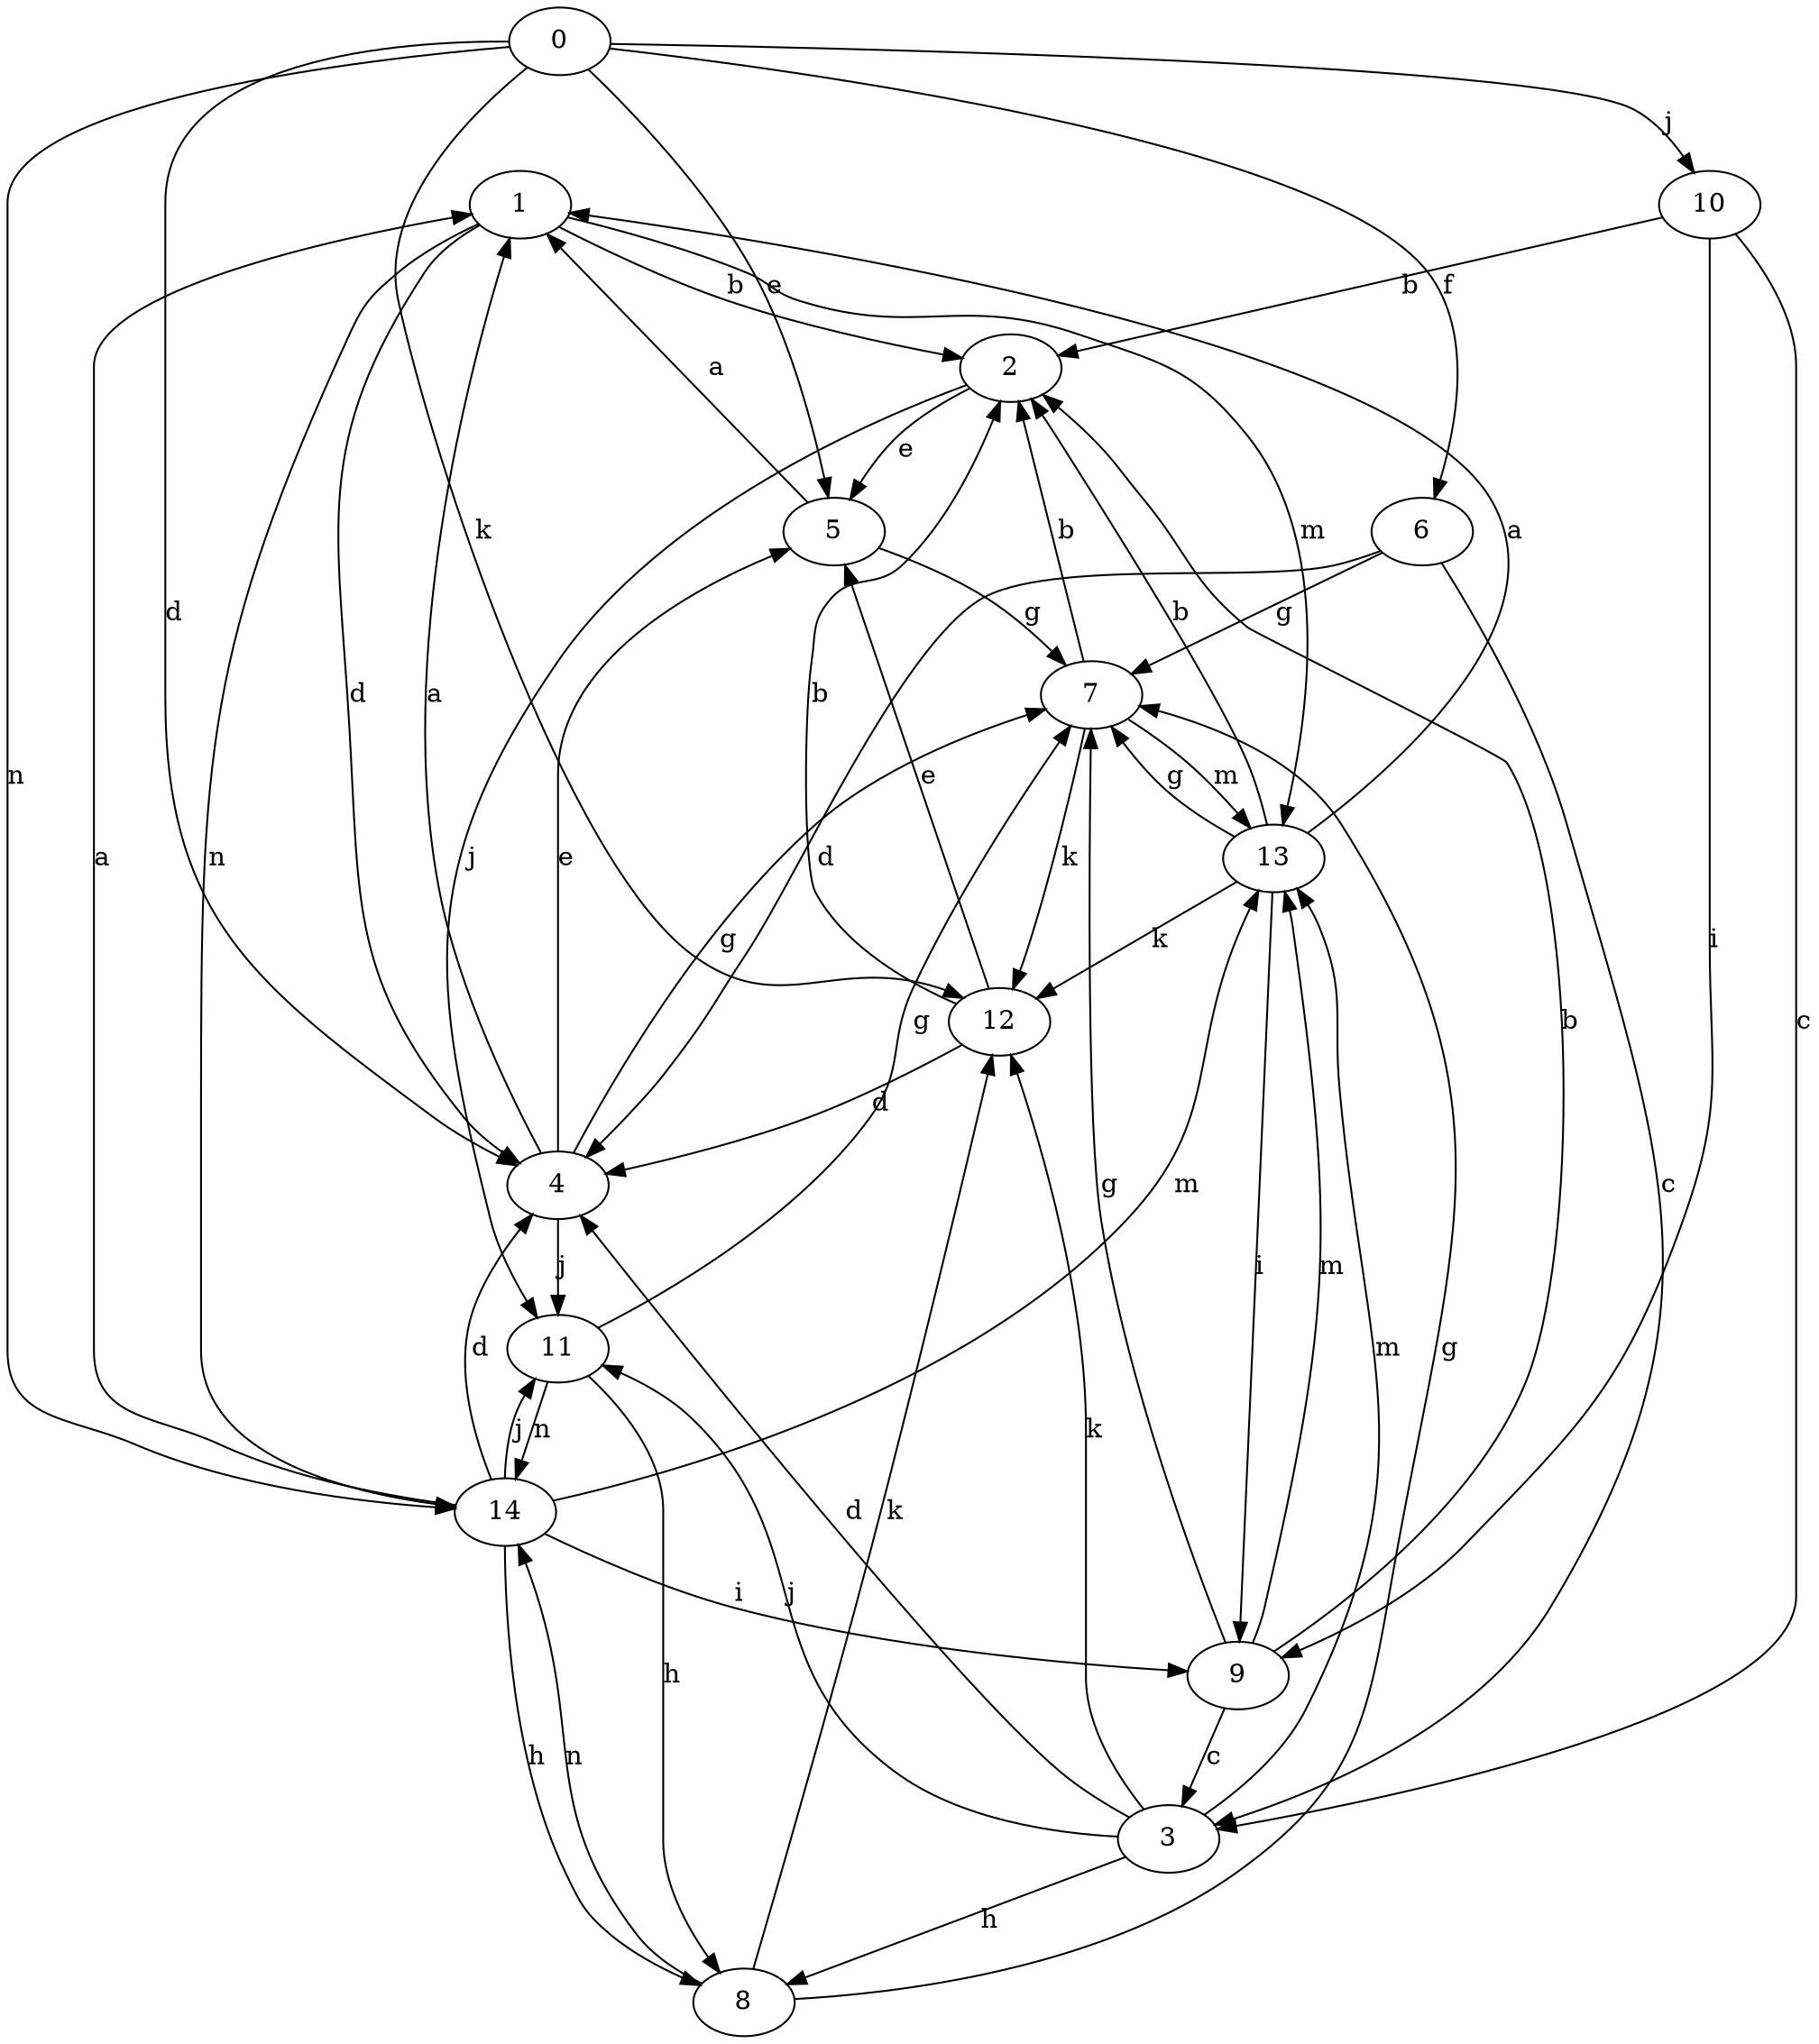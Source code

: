 strict digraph  {
1;
2;
3;
4;
5;
6;
7;
0;
8;
9;
10;
11;
12;
13;
14;
1 -> 2  [label=b];
1 -> 4  [label=d];
1 -> 13  [label=m];
1 -> 14  [label=n];
2 -> 5  [label=e];
2 -> 11  [label=j];
3 -> 4  [label=d];
3 -> 8  [label=h];
3 -> 11  [label=j];
3 -> 12  [label=k];
3 -> 13  [label=m];
4 -> 1  [label=a];
4 -> 5  [label=e];
4 -> 7  [label=g];
4 -> 11  [label=j];
5 -> 1  [label=a];
5 -> 7  [label=g];
6 -> 3  [label=c];
6 -> 4  [label=d];
6 -> 7  [label=g];
7 -> 2  [label=b];
7 -> 12  [label=k];
7 -> 13  [label=m];
0 -> 4  [label=d];
0 -> 5  [label=e];
0 -> 6  [label=f];
0 -> 10  [label=j];
0 -> 12  [label=k];
0 -> 14  [label=n];
8 -> 7  [label=g];
8 -> 12  [label=k];
8 -> 14  [label=n];
9 -> 2  [label=b];
9 -> 3  [label=c];
9 -> 7  [label=g];
9 -> 13  [label=m];
10 -> 2  [label=b];
10 -> 3  [label=c];
10 -> 9  [label=i];
11 -> 7  [label=g];
11 -> 8  [label=h];
11 -> 14  [label=n];
12 -> 2  [label=b];
12 -> 4  [label=d];
12 -> 5  [label=e];
13 -> 1  [label=a];
13 -> 2  [label=b];
13 -> 7  [label=g];
13 -> 9  [label=i];
13 -> 12  [label=k];
14 -> 1  [label=a];
14 -> 4  [label=d];
14 -> 8  [label=h];
14 -> 9  [label=i];
14 -> 11  [label=j];
14 -> 13  [label=m];
}
